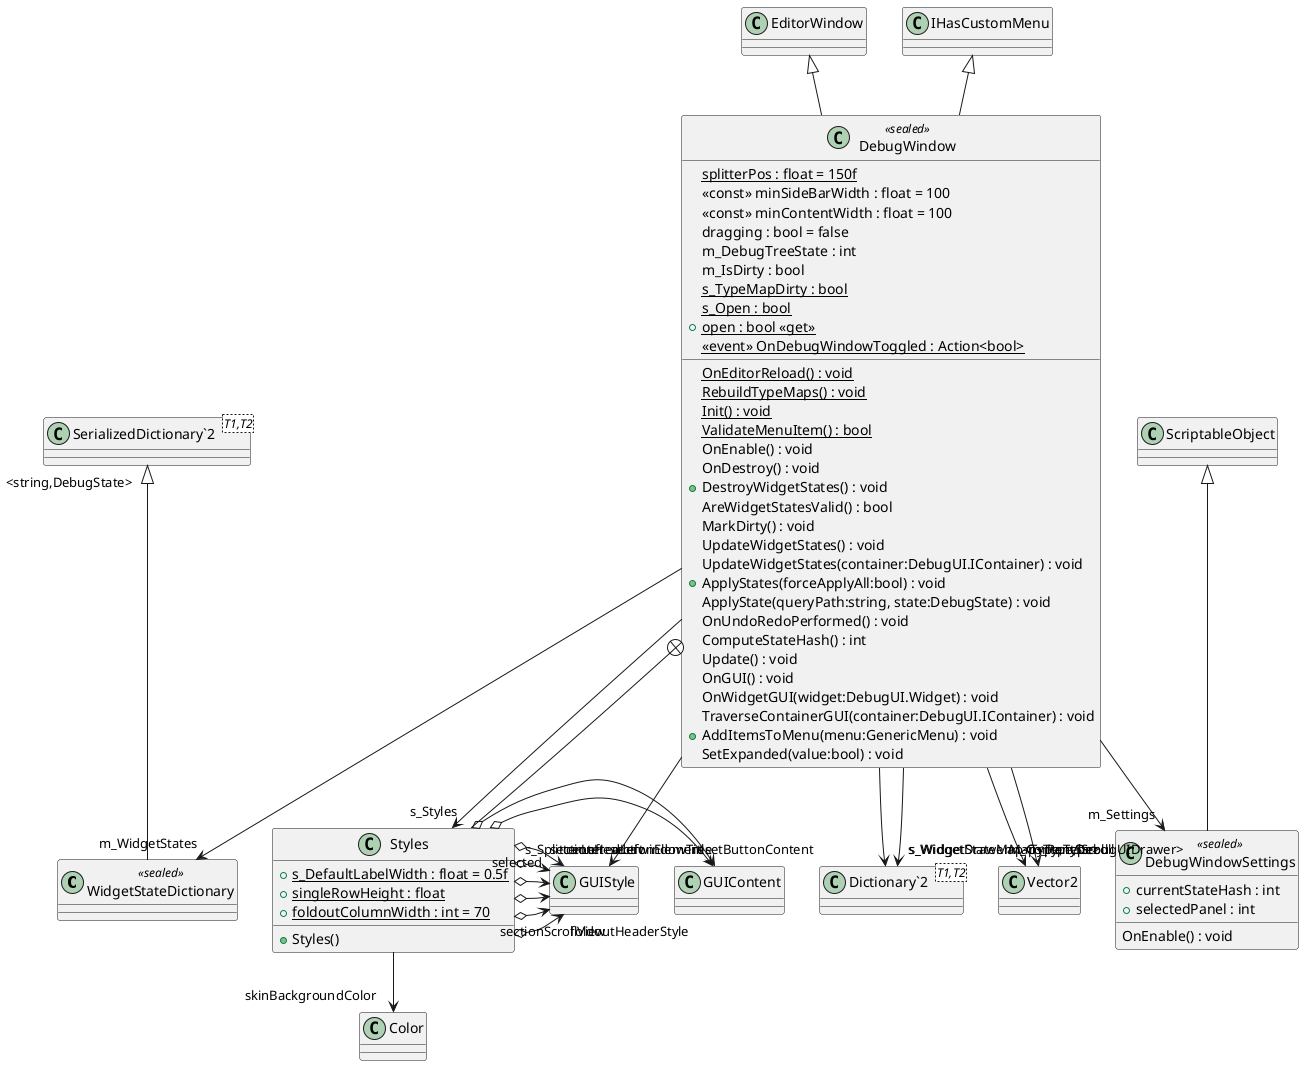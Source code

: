 @startuml
class WidgetStateDictionary <<sealed>> {
}
class DebugWindowSettings <<sealed>> {
    + currentStateHash : int
    + selectedPanel : int
    OnEnable() : void
}
class DebugWindow <<sealed>> {
    {static} splitterPos : float = 150f
    <<const>> minSideBarWidth : float = 100
    <<const>> minContentWidth : float = 100
    dragging : bool = false
    m_DebugTreeState : int
    m_IsDirty : bool
    {static} s_TypeMapDirty : bool
    {static} s_Open : bool
    + {static} open : bool <<get>>
    {static}  <<event>> OnDebugWindowToggled : Action<bool> 
    {static} OnEditorReload() : void
    {static} RebuildTypeMaps() : void
    {static} Init() : void
    {static} ValidateMenuItem() : bool
    OnEnable() : void
    OnDestroy() : void
    + DestroyWidgetStates() : void
    AreWidgetStatesValid() : bool
    MarkDirty() : void
    UpdateWidgetStates() : void
    UpdateWidgetStates(container:DebugUI.IContainer) : void
    + ApplyStates(forceApplyAll:bool) : void
    ApplyState(queryPath:string, state:DebugState) : void
    OnUndoRedoPerformed() : void
    ComputeStateHash() : int
    Update() : void
    OnGUI() : void
    OnWidgetGUI(widget:DebugUI.Widget) : void
    TraverseContainerGUI(container:DebugUI.IContainer) : void
    + AddItemsToMenu(menu:GenericMenu) : void
    SetExpanded(value:bool) : void
}
class "SerializedDictionary`2"<T1,T2> {
}
class "Dictionary`2"<T1,T2> {
}
class Styles {
    + {static} s_DefaultLabelWidth : float = 0.5f
    + {static} singleRowHeight : float
    + {static} foldoutColumnWidth : int = 70
    + Styles()
}
"SerializedDictionary`2" "<string,DebugState>" <|-- WidgetStateDictionary
ScriptableObject <|-- DebugWindowSettings
EditorWindow <|-- DebugWindow
IHasCustomMenu <|-- DebugWindow
DebugWindow --> "s_Styles" Styles
DebugWindow --> "s_SplitterLeft" GUIStyle
DebugWindow --> "m_WidgetStates" WidgetStateDictionary
DebugWindow --> "m_Settings" DebugWindowSettings
DebugWindow --> "m_PanelScroll" Vector2
DebugWindow --> "m_ContentScroll" Vector2
DebugWindow --> "s_WidgetStateMap<Type,Type>" "Dictionary`2"
DebugWindow --> "s_WidgetDrawerMap<Type,DebugUIDrawer>" "Dictionary`2"
DebugWindow +-- Styles
Styles o-> "windowTitle" GUIContent
Styles o-> "resetButtonContent" GUIContent
Styles o-> "foldoutHeaderStyle" GUIStyle
Styles o-> "sectionScrollView" GUIStyle
Styles o-> "sectionElement" GUIStyle
Styles o-> "selected" GUIStyle
Styles o-> "sectionHeader" GUIStyle
Styles --> "skinBackgroundColor" Color
Styles o-> "centeredLeft" GUIStyle
@enduml
